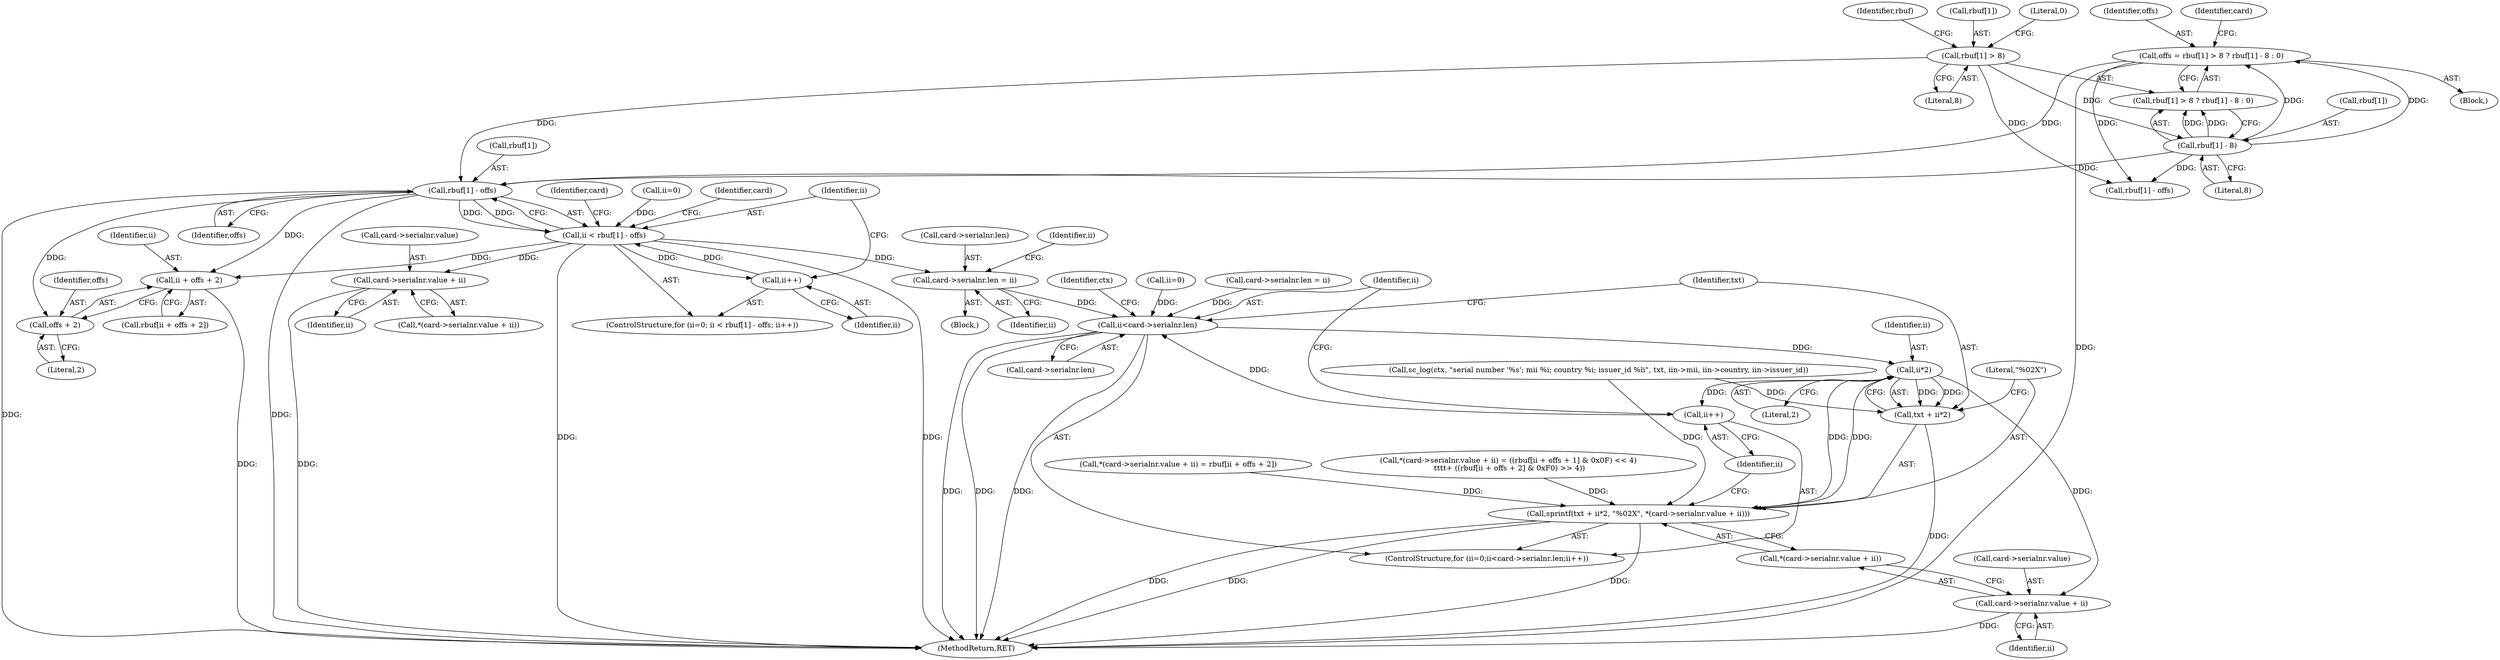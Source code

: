 digraph "0_OpenSC_8fe377e93b4b56060e5bbfb6f3142ceaeca744fa_10@array" {
"1000383" [label="(Call,rbuf[1] - offs)"];
"1000301" [label="(Call,rbuf[1] - 8)"];
"1000296" [label="(Call,rbuf[1] > 8)"];
"1000293" [label="(Call,offs = rbuf[1] > 8 ? rbuf[1] - 8 : 0)"];
"1000381" [label="(Call,ii < rbuf[1] - offs)"];
"1000388" [label="(Call,ii++)"];
"1000392" [label="(Call,card->serialnr.value + ii)"];
"1000401" [label="(Call,ii + offs + 2)"];
"1000406" [label="(Call,card->serialnr.len = ii)"];
"1000420" [label="(Call,ii<card->serialnr.len)"];
"1000432" [label="(Call,ii*2)"];
"1000427" [label="(Call,ii++)"];
"1000429" [label="(Call,sprintf(txt + ii*2, \"%02X\", *(card->serialnr.value + ii)))"];
"1000430" [label="(Call,txt + ii*2)"];
"1000437" [label="(Call,card->serialnr.value + ii)"];
"1000403" [label="(Call,offs + 2)"];
"1000393" [label="(Call,card->serialnr.value)"];
"1000429" [label="(Call,sprintf(txt + ii*2, \"%02X\", *(card->serialnr.value + ii)))"];
"1000412" [label="(Identifier,ii)"];
"1000432" [label="(Call,ii*2)"];
"1000302" [label="(Call,rbuf[1])"];
"1000445" [label="(Identifier,ctx)"];
"1000406" [label="(Call,card->serialnr.len = ii)"];
"1000430" [label="(Call,txt + ii*2)"];
"1000390" [label="(Call,*(card->serialnr.value + ii) = rbuf[ii + offs + 2])"];
"1000473" [label="(MethodReturn,RET)"];
"1000437" [label="(Call,card->serialnr.value + ii)"];
"1000376" [label="(Block,)"];
"1000420" [label="(Call,ii<card->serialnr.len)"];
"1000391" [label="(Call,*(card->serialnr.value + ii))"];
"1000378" [label="(Call,ii=0)"];
"1000428" [label="(Identifier,ii)"];
"1000435" [label="(Literal,\"%02X\")"];
"1000418" [label="(Identifier,ii)"];
"1000293" [label="(Call,offs = rbuf[1] > 8 ? rbuf[1] - 8 : 0)"];
"1000306" [label="(Literal,0)"];
"1000431" [label="(Identifier,txt)"];
"1000401" [label="(Call,ii + offs + 2)"];
"1000399" [label="(Call,rbuf[ii + offs + 2])"];
"1000427" [label="(Call,ii++)"];
"1000387" [label="(Identifier,offs)"];
"1000392" [label="(Call,card->serialnr.value + ii)"];
"1000417" [label="(Call,ii=0)"];
"1000384" [label="(Call,rbuf[1])"];
"1000382" [label="(Identifier,ii)"];
"1000295" [label="(Call,rbuf[1] > 8 ? rbuf[1] - 8 : 0)"];
"1000421" [label="(Identifier,ii)"];
"1000402" [label="(Identifier,ii)"];
"1000388" [label="(Call,ii++)"];
"1000389" [label="(Identifier,ii)"];
"1000404" [label="(Identifier,offs)"];
"1000294" [label="(Identifier,offs)"];
"1000303" [label="(Identifier,rbuf)"];
"1000297" [label="(Call,rbuf[1])"];
"1000310" [label="(Identifier,card)"];
"1000321" [label="(Call,rbuf[1] - offs)"];
"1000409" [label="(Identifier,card)"];
"1000433" [label="(Identifier,ii)"];
"1000443" [label="(Identifier,ii)"];
"1000403" [label="(Call,offs + 2)"];
"1000105" [label="(Block,)"];
"1000444" [label="(Call,sc_log(ctx, \"serial number '%s'; mii %i; country %i; issuer_id %li\", txt, iin->mii, iin->country, iin->issuer_id))"];
"1000336" [label="(Call,*(card->serialnr.value + ii) = ((rbuf[ii + offs + 1] & 0x0F) << 4)\n \t\t\t\t+ ((rbuf[ii + offs + 2] & 0xF0) >> 4))"];
"1000301" [label="(Call,rbuf[1] - 8)"];
"1000395" [label="(Identifier,card)"];
"1000296" [label="(Call,rbuf[1] > 8)"];
"1000416" [label="(ControlStructure,for (ii=0;ii<card->serialnr.len;ii++))"];
"1000300" [label="(Literal,8)"];
"1000422" [label="(Call,card->serialnr.len)"];
"1000438" [label="(Call,card->serialnr.value)"];
"1000405" [label="(Literal,2)"];
"1000383" [label="(Call,rbuf[1] - offs)"];
"1000368" [label="(Call,card->serialnr.len = ii)"];
"1000407" [label="(Call,card->serialnr.len)"];
"1000305" [label="(Literal,8)"];
"1000434" [label="(Literal,2)"];
"1000436" [label="(Call,*(card->serialnr.value + ii))"];
"1000377" [label="(ControlStructure,for (ii=0; ii < rbuf[1] - offs; ii++))"];
"1000398" [label="(Identifier,ii)"];
"1000381" [label="(Call,ii < rbuf[1] - offs)"];
"1000383" -> "1000381"  [label="AST: "];
"1000383" -> "1000387"  [label="CFG: "];
"1000384" -> "1000383"  [label="AST: "];
"1000387" -> "1000383"  [label="AST: "];
"1000381" -> "1000383"  [label="CFG: "];
"1000383" -> "1000473"  [label="DDG: "];
"1000383" -> "1000473"  [label="DDG: "];
"1000383" -> "1000381"  [label="DDG: "];
"1000383" -> "1000381"  [label="DDG: "];
"1000301" -> "1000383"  [label="DDG: "];
"1000296" -> "1000383"  [label="DDG: "];
"1000293" -> "1000383"  [label="DDG: "];
"1000383" -> "1000401"  [label="DDG: "];
"1000383" -> "1000403"  [label="DDG: "];
"1000301" -> "1000295"  [label="AST: "];
"1000301" -> "1000305"  [label="CFG: "];
"1000302" -> "1000301"  [label="AST: "];
"1000305" -> "1000301"  [label="AST: "];
"1000295" -> "1000301"  [label="CFG: "];
"1000301" -> "1000293"  [label="DDG: "];
"1000301" -> "1000293"  [label="DDG: "];
"1000301" -> "1000295"  [label="DDG: "];
"1000301" -> "1000295"  [label="DDG: "];
"1000296" -> "1000301"  [label="DDG: "];
"1000301" -> "1000321"  [label="DDG: "];
"1000296" -> "1000295"  [label="AST: "];
"1000296" -> "1000300"  [label="CFG: "];
"1000297" -> "1000296"  [label="AST: "];
"1000300" -> "1000296"  [label="AST: "];
"1000303" -> "1000296"  [label="CFG: "];
"1000306" -> "1000296"  [label="CFG: "];
"1000296" -> "1000321"  [label="DDG: "];
"1000293" -> "1000105"  [label="AST: "];
"1000293" -> "1000295"  [label="CFG: "];
"1000294" -> "1000293"  [label="AST: "];
"1000295" -> "1000293"  [label="AST: "];
"1000310" -> "1000293"  [label="CFG: "];
"1000293" -> "1000473"  [label="DDG: "];
"1000293" -> "1000321"  [label="DDG: "];
"1000381" -> "1000377"  [label="AST: "];
"1000382" -> "1000381"  [label="AST: "];
"1000395" -> "1000381"  [label="CFG: "];
"1000409" -> "1000381"  [label="CFG: "];
"1000381" -> "1000473"  [label="DDG: "];
"1000381" -> "1000473"  [label="DDG: "];
"1000388" -> "1000381"  [label="DDG: "];
"1000378" -> "1000381"  [label="DDG: "];
"1000381" -> "1000388"  [label="DDG: "];
"1000381" -> "1000392"  [label="DDG: "];
"1000381" -> "1000401"  [label="DDG: "];
"1000381" -> "1000406"  [label="DDG: "];
"1000388" -> "1000377"  [label="AST: "];
"1000388" -> "1000389"  [label="CFG: "];
"1000389" -> "1000388"  [label="AST: "];
"1000382" -> "1000388"  [label="CFG: "];
"1000392" -> "1000391"  [label="AST: "];
"1000392" -> "1000398"  [label="CFG: "];
"1000393" -> "1000392"  [label="AST: "];
"1000398" -> "1000392"  [label="AST: "];
"1000391" -> "1000392"  [label="CFG: "];
"1000392" -> "1000473"  [label="DDG: "];
"1000401" -> "1000399"  [label="AST: "];
"1000401" -> "1000403"  [label="CFG: "];
"1000402" -> "1000401"  [label="AST: "];
"1000403" -> "1000401"  [label="AST: "];
"1000399" -> "1000401"  [label="CFG: "];
"1000401" -> "1000473"  [label="DDG: "];
"1000406" -> "1000376"  [label="AST: "];
"1000406" -> "1000412"  [label="CFG: "];
"1000407" -> "1000406"  [label="AST: "];
"1000412" -> "1000406"  [label="AST: "];
"1000418" -> "1000406"  [label="CFG: "];
"1000406" -> "1000420"  [label="DDG: "];
"1000420" -> "1000416"  [label="AST: "];
"1000420" -> "1000422"  [label="CFG: "];
"1000421" -> "1000420"  [label="AST: "];
"1000422" -> "1000420"  [label="AST: "];
"1000431" -> "1000420"  [label="CFG: "];
"1000445" -> "1000420"  [label="CFG: "];
"1000420" -> "1000473"  [label="DDG: "];
"1000420" -> "1000473"  [label="DDG: "];
"1000420" -> "1000473"  [label="DDG: "];
"1000427" -> "1000420"  [label="DDG: "];
"1000417" -> "1000420"  [label="DDG: "];
"1000368" -> "1000420"  [label="DDG: "];
"1000420" -> "1000432"  [label="DDG: "];
"1000432" -> "1000430"  [label="AST: "];
"1000432" -> "1000434"  [label="CFG: "];
"1000433" -> "1000432"  [label="AST: "];
"1000434" -> "1000432"  [label="AST: "];
"1000430" -> "1000432"  [label="CFG: "];
"1000432" -> "1000427"  [label="DDG: "];
"1000432" -> "1000429"  [label="DDG: "];
"1000432" -> "1000429"  [label="DDG: "];
"1000432" -> "1000430"  [label="DDG: "];
"1000432" -> "1000430"  [label="DDG: "];
"1000432" -> "1000437"  [label="DDG: "];
"1000427" -> "1000416"  [label="AST: "];
"1000427" -> "1000428"  [label="CFG: "];
"1000428" -> "1000427"  [label="AST: "];
"1000421" -> "1000427"  [label="CFG: "];
"1000429" -> "1000416"  [label="AST: "];
"1000429" -> "1000436"  [label="CFG: "];
"1000430" -> "1000429"  [label="AST: "];
"1000435" -> "1000429"  [label="AST: "];
"1000436" -> "1000429"  [label="AST: "];
"1000428" -> "1000429"  [label="CFG: "];
"1000429" -> "1000473"  [label="DDG: "];
"1000429" -> "1000473"  [label="DDG: "];
"1000429" -> "1000473"  [label="DDG: "];
"1000444" -> "1000429"  [label="DDG: "];
"1000390" -> "1000429"  [label="DDG: "];
"1000336" -> "1000429"  [label="DDG: "];
"1000431" -> "1000430"  [label="AST: "];
"1000435" -> "1000430"  [label="CFG: "];
"1000430" -> "1000473"  [label="DDG: "];
"1000444" -> "1000430"  [label="DDG: "];
"1000437" -> "1000436"  [label="AST: "];
"1000437" -> "1000443"  [label="CFG: "];
"1000438" -> "1000437"  [label="AST: "];
"1000443" -> "1000437"  [label="AST: "];
"1000436" -> "1000437"  [label="CFG: "];
"1000437" -> "1000473"  [label="DDG: "];
"1000403" -> "1000405"  [label="CFG: "];
"1000404" -> "1000403"  [label="AST: "];
"1000405" -> "1000403"  [label="AST: "];
}
